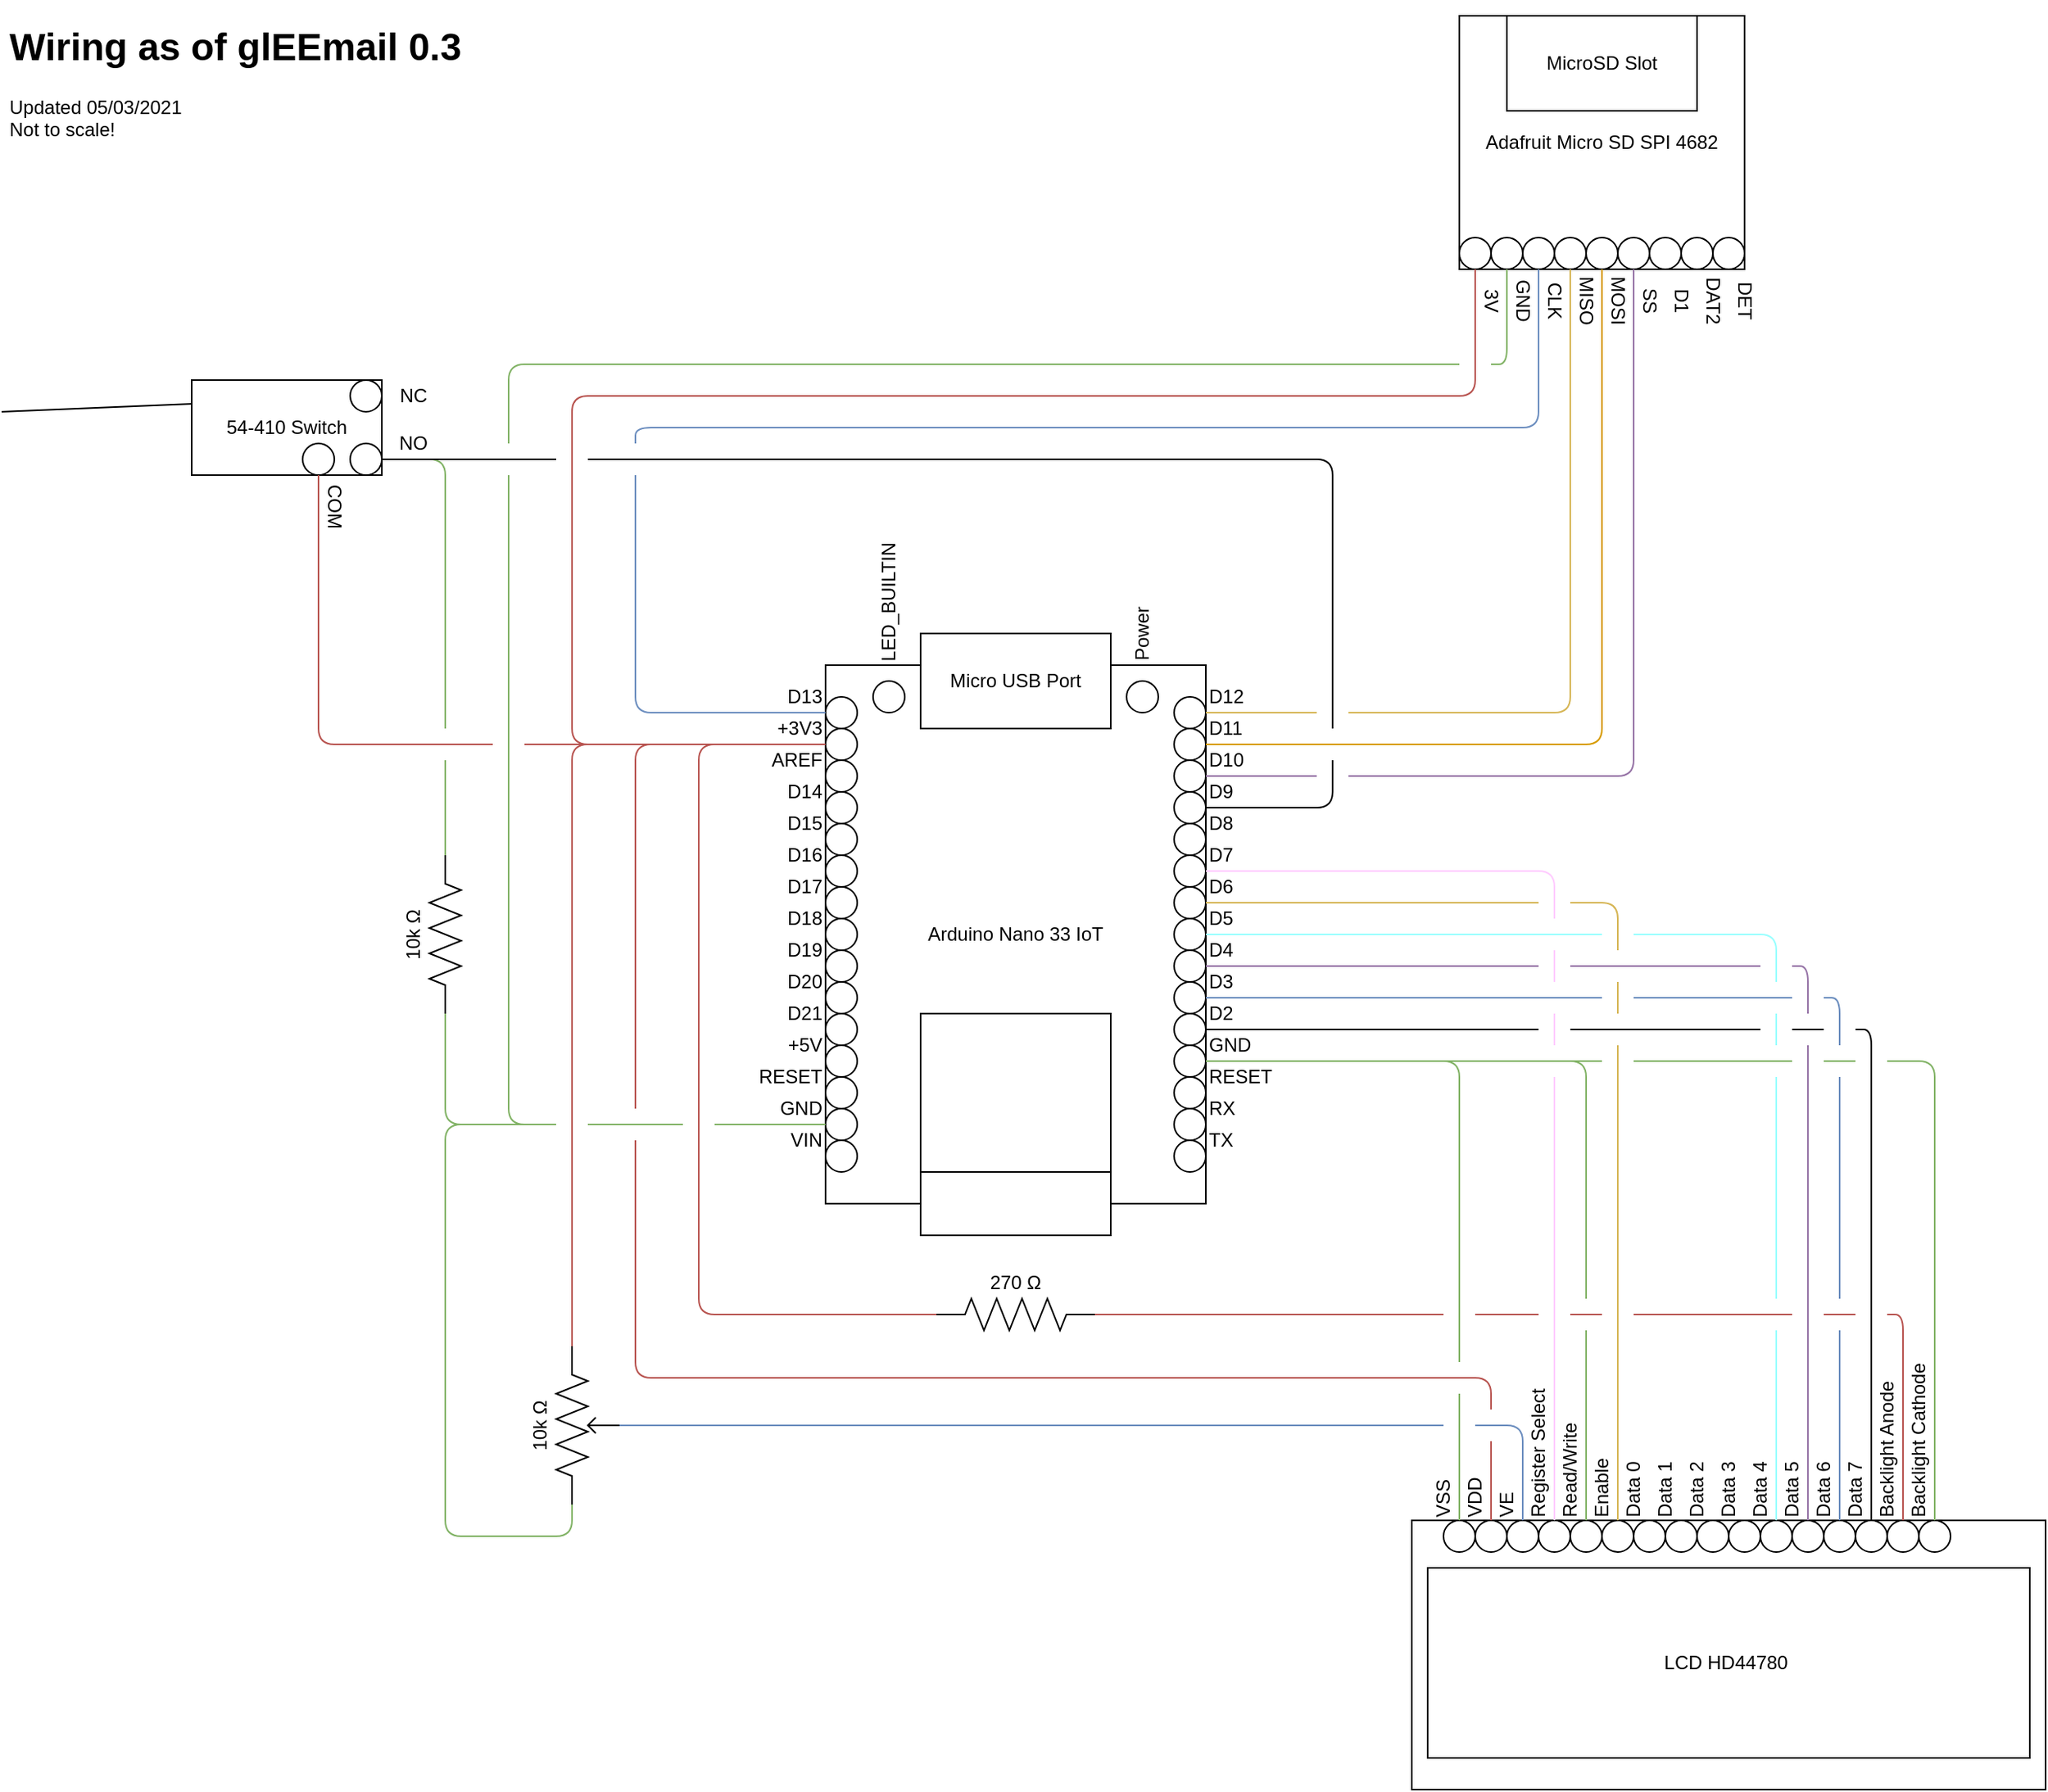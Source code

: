 <mxfile>
    <diagram id="PcLZSLNBghNSFwi_JfMx" name="Standard">
        <mxGraphModel dx="1734" dy="1550" grid="1" gridSize="10" guides="1" tooltips="1" connect="1" arrows="1" fold="1" page="0" pageScale="1" pageWidth="850" pageHeight="1100" math="0" shadow="0">
            <root>
                <mxCell id="0"/>
                <mxCell id="220" value="Background" parent="0"/>
                <mxCell id="262" value="&lt;h1&gt;Wiring as of glEEmail 0.3&lt;/h1&gt;&lt;p&gt;Updated 05/03/2021&lt;br&gt;Not to scale!&lt;/p&gt;" style="text;html=1;strokeColor=none;fillColor=none;spacing=5;spacingTop=-20;whiteSpace=wrap;overflow=hidden;rounded=0;" parent="220" vertex="1">
                    <mxGeometry x="40" y="-120" width="320" height="80" as="geometry"/>
                </mxCell>
                <mxCell id="1" value="Arduino" parent="0"/>
                <mxCell id="4" value="Arduino Nano 33 IoT" style="rounded=0;whiteSpace=wrap;html=1;" parent="1" vertex="1">
                    <mxGeometry x="560" y="290" width="240" height="340" as="geometry"/>
                </mxCell>
                <mxCell id="5" value="Micro USB Port" style="rounded=0;whiteSpace=wrap;html=1;" parent="1" vertex="1">
                    <mxGeometry x="620" y="270" width="120" height="60" as="geometry"/>
                </mxCell>
                <mxCell id="6" value="" style="rounded=0;whiteSpace=wrap;html=1;" parent="1" vertex="1">
                    <mxGeometry x="620" y="610" width="120" height="40" as="geometry"/>
                </mxCell>
                <mxCell id="7" value="" style="rounded=0;whiteSpace=wrap;html=1;" parent="1" vertex="1">
                    <mxGeometry x="620" y="510" width="120" height="100" as="geometry"/>
                </mxCell>
                <mxCell id="8" value="" style="ellipse;whiteSpace=wrap;html=1;aspect=fixed;" parent="1" vertex="1">
                    <mxGeometry x="780" y="310" width="20" height="20" as="geometry"/>
                </mxCell>
                <mxCell id="9" value="" style="ellipse;whiteSpace=wrap;html=1;aspect=fixed;" parent="1" vertex="1">
                    <mxGeometry x="780" y="330" width="20" height="20" as="geometry"/>
                </mxCell>
                <mxCell id="11" value="" style="ellipse;whiteSpace=wrap;html=1;aspect=fixed;" parent="1" vertex="1">
                    <mxGeometry x="780" y="350" width="20" height="20" as="geometry"/>
                </mxCell>
                <mxCell id="12" value="" style="ellipse;whiteSpace=wrap;html=1;aspect=fixed;" parent="1" vertex="1">
                    <mxGeometry x="780" y="370" width="20" height="20" as="geometry"/>
                </mxCell>
                <mxCell id="13" value="" style="ellipse;whiteSpace=wrap;html=1;aspect=fixed;" parent="1" vertex="1">
                    <mxGeometry x="780" y="390" width="20" height="20" as="geometry"/>
                </mxCell>
                <mxCell id="14" value="" style="ellipse;whiteSpace=wrap;html=1;aspect=fixed;" parent="1" vertex="1">
                    <mxGeometry x="780" y="410" width="20" height="20" as="geometry"/>
                </mxCell>
                <mxCell id="15" value="" style="ellipse;whiteSpace=wrap;html=1;aspect=fixed;" parent="1" vertex="1">
                    <mxGeometry x="780" y="430" width="20" height="20" as="geometry"/>
                </mxCell>
                <mxCell id="16" value="" style="ellipse;whiteSpace=wrap;html=1;aspect=fixed;" parent="1" vertex="1">
                    <mxGeometry x="780" y="450" width="20" height="20" as="geometry"/>
                </mxCell>
                <mxCell id="25" value="D12" style="text;html=1;strokeColor=none;fillColor=none;align=left;verticalAlign=middle;whiteSpace=wrap;rounded=0;" parent="1" vertex="1">
                    <mxGeometry x="800" y="300" width="40" height="20" as="geometry"/>
                </mxCell>
                <mxCell id="26" value="D11" style="text;html=1;strokeColor=none;fillColor=none;align=left;verticalAlign=middle;whiteSpace=wrap;rounded=0;" parent="1" vertex="1">
                    <mxGeometry x="800" y="320" width="40" height="20" as="geometry"/>
                </mxCell>
                <mxCell id="27" value="D10" style="text;html=1;strokeColor=none;fillColor=none;align=left;verticalAlign=middle;whiteSpace=wrap;rounded=0;" parent="1" vertex="1">
                    <mxGeometry x="800" y="340" width="40" height="20" as="geometry"/>
                </mxCell>
                <mxCell id="28" value="D9" style="text;html=1;strokeColor=none;fillColor=none;align=left;verticalAlign=middle;whiteSpace=wrap;rounded=0;" parent="1" vertex="1">
                    <mxGeometry x="800" y="360" width="40" height="20" as="geometry"/>
                </mxCell>
                <mxCell id="29" value="D8" style="text;html=1;strokeColor=none;fillColor=none;align=left;verticalAlign=middle;whiteSpace=wrap;rounded=0;" parent="1" vertex="1">
                    <mxGeometry x="800" y="380" width="40" height="20" as="geometry"/>
                </mxCell>
                <mxCell id="30" value="D7" style="text;html=1;strokeColor=none;fillColor=none;align=left;verticalAlign=middle;whiteSpace=wrap;rounded=0;" parent="1" vertex="1">
                    <mxGeometry x="800" y="400" width="40" height="20" as="geometry"/>
                </mxCell>
                <mxCell id="31" value="D6" style="text;html=1;strokeColor=none;fillColor=none;align=left;verticalAlign=middle;whiteSpace=wrap;rounded=0;" parent="1" vertex="1">
                    <mxGeometry x="800" y="420" width="40" height="20" as="geometry"/>
                </mxCell>
                <mxCell id="32" value="D5" style="text;html=1;strokeColor=none;fillColor=none;align=left;verticalAlign=middle;whiteSpace=wrap;rounded=0;" parent="1" vertex="1">
                    <mxGeometry x="800" y="440" width="40" height="20" as="geometry"/>
                </mxCell>
                <mxCell id="33" value="" style="ellipse;whiteSpace=wrap;html=1;aspect=fixed;" parent="1" vertex="1">
                    <mxGeometry x="780" y="470" width="20" height="20" as="geometry"/>
                </mxCell>
                <mxCell id="34" value="D4" style="text;html=1;strokeColor=none;fillColor=none;align=left;verticalAlign=middle;whiteSpace=wrap;rounded=0;" parent="1" vertex="1">
                    <mxGeometry x="800" y="460" width="40" height="20" as="geometry"/>
                </mxCell>
                <mxCell id="35" value="" style="ellipse;whiteSpace=wrap;html=1;aspect=fixed;" parent="1" vertex="1">
                    <mxGeometry x="780" y="490" width="20" height="20" as="geometry"/>
                </mxCell>
                <mxCell id="36" value="D3" style="text;html=1;strokeColor=none;fillColor=none;align=left;verticalAlign=middle;whiteSpace=wrap;rounded=0;" parent="1" vertex="1">
                    <mxGeometry x="800" y="480" width="40" height="20" as="geometry"/>
                </mxCell>
                <mxCell id="37" value="" style="ellipse;whiteSpace=wrap;html=1;aspect=fixed;" parent="1" vertex="1">
                    <mxGeometry x="780" y="510" width="20" height="20" as="geometry"/>
                </mxCell>
                <mxCell id="38" value="D2" style="text;html=1;strokeColor=none;fillColor=none;align=left;verticalAlign=middle;whiteSpace=wrap;rounded=0;" parent="1" vertex="1">
                    <mxGeometry x="800" y="500" width="40" height="20" as="geometry"/>
                </mxCell>
                <mxCell id="39" value="" style="ellipse;whiteSpace=wrap;html=1;aspect=fixed;" parent="1" vertex="1">
                    <mxGeometry x="780" y="530" width="20" height="20" as="geometry"/>
                </mxCell>
                <mxCell id="40" value="GND" style="text;html=1;strokeColor=none;fillColor=none;align=left;verticalAlign=middle;whiteSpace=wrap;rounded=0;" parent="1" vertex="1">
                    <mxGeometry x="800" y="520" width="40" height="20" as="geometry"/>
                </mxCell>
                <mxCell id="41" value="" style="ellipse;whiteSpace=wrap;html=1;aspect=fixed;" parent="1" vertex="1">
                    <mxGeometry x="780" y="550" width="20" height="20" as="geometry"/>
                </mxCell>
                <mxCell id="42" value="RESET" style="text;html=1;strokeColor=none;fillColor=none;align=left;verticalAlign=middle;whiteSpace=wrap;rounded=0;" parent="1" vertex="1">
                    <mxGeometry x="800" y="540" width="40" height="20" as="geometry"/>
                </mxCell>
                <mxCell id="43" value="" style="ellipse;whiteSpace=wrap;html=1;aspect=fixed;" parent="1" vertex="1">
                    <mxGeometry x="780" y="570" width="20" height="20" as="geometry"/>
                </mxCell>
                <mxCell id="44" value="RX" style="text;html=1;strokeColor=none;fillColor=none;align=left;verticalAlign=middle;whiteSpace=wrap;rounded=0;" parent="1" vertex="1">
                    <mxGeometry x="800" y="560" width="40" height="20" as="geometry"/>
                </mxCell>
                <mxCell id="45" value="" style="ellipse;whiteSpace=wrap;html=1;aspect=fixed;" parent="1" vertex="1">
                    <mxGeometry x="780" y="590" width="20" height="20" as="geometry"/>
                </mxCell>
                <mxCell id="46" value="TX" style="text;html=1;strokeColor=none;fillColor=none;align=left;verticalAlign=middle;whiteSpace=wrap;rounded=0;" parent="1" vertex="1">
                    <mxGeometry x="800" y="580" width="40" height="20" as="geometry"/>
                </mxCell>
                <mxCell id="62" value="" style="ellipse;whiteSpace=wrap;html=1;aspect=fixed;" parent="1" vertex="1">
                    <mxGeometry x="560" y="310" width="20" height="20" as="geometry"/>
                </mxCell>
                <mxCell id="63" value="" style="ellipse;whiteSpace=wrap;html=1;aspect=fixed;" parent="1" vertex="1">
                    <mxGeometry x="560" y="330" width="20" height="20" as="geometry"/>
                </mxCell>
                <mxCell id="64" value="" style="ellipse;whiteSpace=wrap;html=1;aspect=fixed;" parent="1" vertex="1">
                    <mxGeometry x="560" y="350" width="20" height="20" as="geometry"/>
                </mxCell>
                <mxCell id="65" value="" style="ellipse;whiteSpace=wrap;html=1;aspect=fixed;" parent="1" vertex="1">
                    <mxGeometry x="560" y="370" width="20" height="20" as="geometry"/>
                </mxCell>
                <mxCell id="66" value="" style="ellipse;whiteSpace=wrap;html=1;aspect=fixed;" parent="1" vertex="1">
                    <mxGeometry x="560" y="390" width="20" height="20" as="geometry"/>
                </mxCell>
                <mxCell id="67" value="" style="ellipse;whiteSpace=wrap;html=1;aspect=fixed;" parent="1" vertex="1">
                    <mxGeometry x="560" y="410" width="20" height="20" as="geometry"/>
                </mxCell>
                <mxCell id="68" value="" style="ellipse;whiteSpace=wrap;html=1;aspect=fixed;" parent="1" vertex="1">
                    <mxGeometry x="560" y="430" width="20" height="20" as="geometry"/>
                </mxCell>
                <mxCell id="69" value="" style="ellipse;whiteSpace=wrap;html=1;aspect=fixed;" parent="1" vertex="1">
                    <mxGeometry x="560" y="450" width="20" height="20" as="geometry"/>
                </mxCell>
                <mxCell id="70" value="" style="ellipse;whiteSpace=wrap;html=1;aspect=fixed;" parent="1" vertex="1">
                    <mxGeometry x="560" y="470" width="20" height="20" as="geometry"/>
                </mxCell>
                <mxCell id="71" value="" style="ellipse;whiteSpace=wrap;html=1;aspect=fixed;" parent="1" vertex="1">
                    <mxGeometry x="560" y="490" width="20" height="20" as="geometry"/>
                </mxCell>
                <mxCell id="72" value="" style="ellipse;whiteSpace=wrap;html=1;aspect=fixed;" parent="1" vertex="1">
                    <mxGeometry x="560" y="510" width="20" height="20" as="geometry"/>
                </mxCell>
                <mxCell id="73" value="" style="ellipse;whiteSpace=wrap;html=1;aspect=fixed;" parent="1" vertex="1">
                    <mxGeometry x="560" y="530" width="20" height="20" as="geometry"/>
                </mxCell>
                <mxCell id="74" value="" style="ellipse;whiteSpace=wrap;html=1;aspect=fixed;" parent="1" vertex="1">
                    <mxGeometry x="560" y="550" width="20" height="20" as="geometry"/>
                </mxCell>
                <mxCell id="75" value="" style="ellipse;whiteSpace=wrap;html=1;aspect=fixed;" parent="1" vertex="1">
                    <mxGeometry x="560" y="570" width="20" height="20" as="geometry"/>
                </mxCell>
                <mxCell id="76" value="" style="ellipse;whiteSpace=wrap;html=1;aspect=fixed;" parent="1" vertex="1">
                    <mxGeometry x="560" y="590" width="20" height="20" as="geometry"/>
                </mxCell>
                <mxCell id="77" value="D13" style="text;html=1;strokeColor=none;fillColor=none;align=right;verticalAlign=middle;whiteSpace=wrap;rounded=0;" parent="1" vertex="1">
                    <mxGeometry x="520" y="300" width="40" height="20" as="geometry"/>
                </mxCell>
                <mxCell id="78" value="+3V3" style="text;html=1;strokeColor=none;fillColor=none;align=right;verticalAlign=middle;whiteSpace=wrap;rounded=0;" parent="1" vertex="1">
                    <mxGeometry x="520" y="320" width="40" height="20" as="geometry"/>
                </mxCell>
                <mxCell id="79" value="AREF" style="text;html=1;strokeColor=none;fillColor=none;align=right;verticalAlign=middle;whiteSpace=wrap;rounded=0;" parent="1" vertex="1">
                    <mxGeometry x="520" y="340" width="40" height="20" as="geometry"/>
                </mxCell>
                <mxCell id="80" value="D14" style="text;html=1;strokeColor=none;fillColor=none;align=right;verticalAlign=middle;whiteSpace=wrap;rounded=0;" parent="1" vertex="1">
                    <mxGeometry x="520" y="360" width="40" height="20" as="geometry"/>
                </mxCell>
                <mxCell id="81" value="D15" style="text;html=1;strokeColor=none;fillColor=none;align=right;verticalAlign=middle;whiteSpace=wrap;rounded=0;" parent="1" vertex="1">
                    <mxGeometry x="520" y="380" width="40" height="20" as="geometry"/>
                </mxCell>
                <mxCell id="82" value="D16" style="text;html=1;strokeColor=none;fillColor=none;align=right;verticalAlign=middle;whiteSpace=wrap;rounded=0;" parent="1" vertex="1">
                    <mxGeometry x="520" y="400" width="40" height="20" as="geometry"/>
                </mxCell>
                <mxCell id="83" value="D17" style="text;html=1;strokeColor=none;fillColor=none;align=right;verticalAlign=middle;whiteSpace=wrap;rounded=0;" parent="1" vertex="1">
                    <mxGeometry x="520" y="420" width="40" height="20" as="geometry"/>
                </mxCell>
                <mxCell id="84" value="D18" style="text;html=1;strokeColor=none;fillColor=none;align=right;verticalAlign=middle;whiteSpace=wrap;rounded=0;" parent="1" vertex="1">
                    <mxGeometry x="520" y="440" width="40" height="20" as="geometry"/>
                </mxCell>
                <mxCell id="85" value="D19" style="text;html=1;strokeColor=none;fillColor=none;align=right;verticalAlign=middle;whiteSpace=wrap;rounded=0;" parent="1" vertex="1">
                    <mxGeometry x="520" y="460" width="40" height="20" as="geometry"/>
                </mxCell>
                <mxCell id="86" value="D20" style="text;html=1;strokeColor=none;fillColor=none;align=right;verticalAlign=middle;whiteSpace=wrap;rounded=0;" parent="1" vertex="1">
                    <mxGeometry x="520" y="480" width="40" height="20" as="geometry"/>
                </mxCell>
                <mxCell id="87" value="D21" style="text;html=1;strokeColor=none;fillColor=none;align=right;verticalAlign=middle;whiteSpace=wrap;rounded=0;" parent="1" vertex="1">
                    <mxGeometry x="520" y="500" width="40" height="20" as="geometry"/>
                </mxCell>
                <mxCell id="88" value="+5V" style="text;html=1;strokeColor=none;fillColor=none;align=right;verticalAlign=middle;whiteSpace=wrap;rounded=0;" parent="1" vertex="1">
                    <mxGeometry x="520" y="520" width="40" height="20" as="geometry"/>
                </mxCell>
                <mxCell id="89" value="RESET" style="text;html=1;strokeColor=none;fillColor=none;align=right;verticalAlign=middle;whiteSpace=wrap;rounded=0;" parent="1" vertex="1">
                    <mxGeometry x="520" y="540" width="40" height="20" as="geometry"/>
                </mxCell>
                <mxCell id="90" value="GND" style="text;html=1;strokeColor=none;fillColor=none;align=right;verticalAlign=middle;whiteSpace=wrap;rounded=0;" parent="1" vertex="1">
                    <mxGeometry x="520" y="560" width="40" height="20" as="geometry"/>
                </mxCell>
                <mxCell id="91" value="VIN" style="text;html=1;strokeColor=none;fillColor=none;align=right;verticalAlign=middle;whiteSpace=wrap;rounded=0;" parent="1" vertex="1">
                    <mxGeometry x="520" y="580" width="40" height="20" as="geometry"/>
                </mxCell>
                <mxCell id="93" value="" style="ellipse;whiteSpace=wrap;html=1;aspect=fixed;" parent="1" vertex="1">
                    <mxGeometry x="590" y="300" width="20" height="20" as="geometry"/>
                </mxCell>
                <mxCell id="94" value="" style="ellipse;whiteSpace=wrap;html=1;aspect=fixed;" parent="1" vertex="1">
                    <mxGeometry x="750" y="300" width="20" height="20" as="geometry"/>
                </mxCell>
                <mxCell id="95" value="LED_BUILTIN" style="text;html=1;strokeColor=none;fillColor=none;align=center;verticalAlign=middle;whiteSpace=wrap;rounded=0;rotation=-90;" parent="1" vertex="1">
                    <mxGeometry x="560" y="240" width="80" height="20" as="geometry"/>
                </mxCell>
                <mxCell id="96" value="Power" style="text;html=1;strokeColor=none;fillColor=none;align=center;verticalAlign=middle;whiteSpace=wrap;rounded=0;rotation=-90;" parent="1" vertex="1">
                    <mxGeometry x="740" y="260" width="40" height="20" as="geometry"/>
                </mxCell>
                <mxCell id="97" value="LCD HD44780" parent="0"/>
                <mxCell id="98" value="" style="rounded=0;whiteSpace=wrap;html=1;" parent="97" vertex="1">
                    <mxGeometry x="930" y="830" width="400" height="170" as="geometry"/>
                </mxCell>
                <mxCell id="99" value="LCD&amp;nbsp;&lt;span class=&quot;a-list-item&quot;&gt;HD44780&amp;nbsp;&lt;/span&gt;" style="rounded=0;whiteSpace=wrap;html=1;" parent="97" vertex="1">
                    <mxGeometry x="940" y="860" width="380" height="120" as="geometry"/>
                </mxCell>
                <mxCell id="100" value="" style="ellipse;whiteSpace=wrap;html=1;aspect=fixed;" parent="97" vertex="1">
                    <mxGeometry x="950" y="830" width="20" height="20" as="geometry"/>
                </mxCell>
                <mxCell id="101" value="" style="ellipse;whiteSpace=wrap;html=1;aspect=fixed;" parent="97" vertex="1">
                    <mxGeometry x="970" y="830" width="20" height="20" as="geometry"/>
                </mxCell>
                <mxCell id="102" value="" style="ellipse;whiteSpace=wrap;html=1;aspect=fixed;" parent="97" vertex="1">
                    <mxGeometry x="990" y="830" width="20" height="20" as="geometry"/>
                </mxCell>
                <mxCell id="103" value="" style="ellipse;whiteSpace=wrap;html=1;aspect=fixed;" parent="97" vertex="1">
                    <mxGeometry x="1010" y="830" width="20" height="20" as="geometry"/>
                </mxCell>
                <mxCell id="104" value="" style="ellipse;whiteSpace=wrap;html=1;aspect=fixed;" parent="97" vertex="1">
                    <mxGeometry x="1030" y="830" width="20" height="20" as="geometry"/>
                </mxCell>
                <mxCell id="105" value="" style="ellipse;whiteSpace=wrap;html=1;aspect=fixed;" parent="97" vertex="1">
                    <mxGeometry x="1050" y="830" width="20" height="20" as="geometry"/>
                </mxCell>
                <mxCell id="106" value="" style="ellipse;whiteSpace=wrap;html=1;aspect=fixed;" parent="97" vertex="1">
                    <mxGeometry x="1070" y="830" width="20" height="20" as="geometry"/>
                </mxCell>
                <mxCell id="107" value="" style="ellipse;whiteSpace=wrap;html=1;aspect=fixed;" parent="97" vertex="1">
                    <mxGeometry x="1090" y="830" width="20" height="20" as="geometry"/>
                </mxCell>
                <mxCell id="108" value="" style="ellipse;whiteSpace=wrap;html=1;aspect=fixed;" parent="97" vertex="1">
                    <mxGeometry x="1110" y="830" width="20" height="20" as="geometry"/>
                </mxCell>
                <mxCell id="109" value="" style="ellipse;whiteSpace=wrap;html=1;aspect=fixed;" parent="97" vertex="1">
                    <mxGeometry x="1130" y="830" width="20" height="20" as="geometry"/>
                </mxCell>
                <mxCell id="110" value="" style="ellipse;whiteSpace=wrap;html=1;aspect=fixed;" parent="97" vertex="1">
                    <mxGeometry x="1150" y="830" width="20" height="20" as="geometry"/>
                </mxCell>
                <mxCell id="111" value="" style="ellipse;whiteSpace=wrap;html=1;aspect=fixed;" parent="97" vertex="1">
                    <mxGeometry x="1170" y="830" width="20" height="20" as="geometry"/>
                </mxCell>
                <mxCell id="112" value="" style="ellipse;whiteSpace=wrap;html=1;aspect=fixed;" parent="97" vertex="1">
                    <mxGeometry x="1190" y="830" width="20" height="20" as="geometry"/>
                </mxCell>
                <mxCell id="113" value="" style="ellipse;whiteSpace=wrap;html=1;aspect=fixed;" parent="97" vertex="1">
                    <mxGeometry x="1210" y="830" width="20" height="20" as="geometry"/>
                </mxCell>
                <mxCell id="114" value="" style="ellipse;whiteSpace=wrap;html=1;aspect=fixed;" parent="97" vertex="1">
                    <mxGeometry x="1230" y="830" width="20" height="20" as="geometry"/>
                </mxCell>
                <mxCell id="115" value="" style="ellipse;whiteSpace=wrap;html=1;aspect=fixed;" parent="97" vertex="1">
                    <mxGeometry x="1250" y="830" width="20" height="20" as="geometry"/>
                </mxCell>
                <mxCell id="116" value="VSS" style="text;html=1;strokeColor=none;fillColor=none;align=left;verticalAlign=middle;whiteSpace=wrap;rounded=0;rotation=-90;" parent="97" vertex="1">
                    <mxGeometry x="930" y="800" width="40" height="20" as="geometry"/>
                </mxCell>
                <mxCell id="117" value="VDD" style="text;html=1;strokeColor=none;fillColor=none;align=left;verticalAlign=middle;whiteSpace=wrap;rounded=0;rotation=-90;" parent="97" vertex="1">
                    <mxGeometry x="950" y="800" width="40" height="20" as="geometry"/>
                </mxCell>
                <mxCell id="118" value="VE" style="text;html=1;strokeColor=none;fillColor=none;align=left;verticalAlign=middle;whiteSpace=wrap;rounded=0;rotation=-90;" parent="97" vertex="1">
                    <mxGeometry x="970" y="800" width="40" height="20" as="geometry"/>
                </mxCell>
                <mxCell id="119" value="Register Select" style="text;html=1;strokeColor=none;fillColor=none;align=left;verticalAlign=middle;whiteSpace=wrap;rounded=0;rotation=-90;" parent="97" vertex="1">
                    <mxGeometry x="965" y="775" width="90" height="20" as="geometry"/>
                </mxCell>
                <mxCell id="120" value="Read/Write" style="text;html=1;strokeColor=none;fillColor=none;align=left;verticalAlign=middle;whiteSpace=wrap;rounded=0;rotation=-90;" parent="97" vertex="1">
                    <mxGeometry x="995" y="785" width="70" height="20" as="geometry"/>
                </mxCell>
                <mxCell id="121" value="Enable" style="text;html=1;strokeColor=none;fillColor=none;align=left;verticalAlign=middle;whiteSpace=wrap;rounded=0;rotation=-90;" parent="97" vertex="1">
                    <mxGeometry x="1030" y="800" width="40" height="20" as="geometry"/>
                </mxCell>
                <mxCell id="122" value="Data 0" style="text;html=1;strokeColor=none;fillColor=none;align=left;verticalAlign=middle;whiteSpace=wrap;rounded=0;rotation=-90;" parent="97" vertex="1">
                    <mxGeometry x="1050" y="800" width="40" height="20" as="geometry"/>
                </mxCell>
                <mxCell id="123" value="Data 1" style="text;html=1;strokeColor=none;fillColor=none;align=left;verticalAlign=middle;whiteSpace=wrap;rounded=0;rotation=-90;" parent="97" vertex="1">
                    <mxGeometry x="1070" y="800" width="40" height="20" as="geometry"/>
                </mxCell>
                <mxCell id="124" value="Data 2" style="text;html=1;strokeColor=none;fillColor=none;align=left;verticalAlign=middle;whiteSpace=wrap;rounded=0;rotation=-90;" parent="97" vertex="1">
                    <mxGeometry x="1090" y="800" width="40" height="20" as="geometry"/>
                </mxCell>
                <mxCell id="125" value="Data 3" style="text;html=1;strokeColor=none;fillColor=none;align=left;verticalAlign=middle;whiteSpace=wrap;rounded=0;rotation=-90;" parent="97" vertex="1">
                    <mxGeometry x="1110" y="800" width="40" height="20" as="geometry"/>
                </mxCell>
                <mxCell id="126" value="Data 4" style="text;html=1;strokeColor=none;fillColor=none;align=left;verticalAlign=middle;whiteSpace=wrap;rounded=0;rotation=-90;" parent="97" vertex="1">
                    <mxGeometry x="1130" y="800" width="40" height="20" as="geometry"/>
                </mxCell>
                <mxCell id="127" value="Data 5" style="text;html=1;strokeColor=none;fillColor=none;align=left;verticalAlign=middle;whiteSpace=wrap;rounded=0;rotation=-90;" parent="97" vertex="1">
                    <mxGeometry x="1150" y="800" width="40" height="20" as="geometry"/>
                </mxCell>
                <mxCell id="128" value="Data 6" style="text;html=1;strokeColor=none;fillColor=none;align=left;verticalAlign=middle;whiteSpace=wrap;rounded=0;rotation=-90;" parent="97" vertex="1">
                    <mxGeometry x="1170" y="800" width="40" height="20" as="geometry"/>
                </mxCell>
                <mxCell id="129" value="Data 7" style="text;html=1;strokeColor=none;fillColor=none;align=left;verticalAlign=middle;whiteSpace=wrap;rounded=0;rotation=-90;" parent="97" vertex="1">
                    <mxGeometry x="1190" y="800" width="40" height="20" as="geometry"/>
                </mxCell>
                <mxCell id="130" value="Backlight Anode" style="text;html=1;strokeColor=none;fillColor=none;align=left;verticalAlign=middle;whiteSpace=wrap;rounded=0;rotation=-90;" parent="97" vertex="1">
                    <mxGeometry x="1185" y="775" width="90" height="20" as="geometry"/>
                </mxCell>
                <mxCell id="131" value="Backlight Cathode" style="text;html=1;strokeColor=none;fillColor=none;align=left;verticalAlign=middle;whiteSpace=wrap;rounded=0;rotation=-90;" parent="97" vertex="1">
                    <mxGeometry x="1200" y="770" width="100" height="20" as="geometry"/>
                </mxCell>
                <mxCell id="159" value="LCD HD44780 Wiring" parent="0"/>
                <mxCell id="162" value="" style="endArrow=none;html=1;exitX=0;exitY=1;exitDx=0;exitDy=0;fillColor=#d5e8d4;strokeColor=#82b366;" parent="159" source="40" edge="1">
                    <mxGeometry width="50" height="50" relative="1" as="geometry">
                        <mxPoint x="960" y="640" as="sourcePoint"/>
                        <mxPoint x="960" y="730" as="targetPoint"/>
                        <Array as="points">
                            <mxPoint x="960" y="540"/>
                        </Array>
                    </mxGeometry>
                </mxCell>
                <mxCell id="163" value="" style="endArrow=none;html=1;exitX=0;exitY=1;exitDx=0;exitDy=0;fillColor=#d5e8d4;strokeColor=#82b366;" parent="159" source="116" edge="1">
                    <mxGeometry width="50" height="50" relative="1" as="geometry">
                        <mxPoint x="960" y="770" as="sourcePoint"/>
                        <mxPoint x="960" y="750" as="targetPoint"/>
                    </mxGeometry>
                </mxCell>
                <mxCell id="164" value="" style="pointerEvents=1;verticalLabelPosition=bottom;shadow=0;dashed=0;align=center;html=1;verticalAlign=top;shape=mxgraph.electrical.resistors.potentiometer_2;rotation=-90;" parent="159" vertex="1">
                    <mxGeometry x="360" y="750" width="100" height="40" as="geometry"/>
                </mxCell>
                <mxCell id="165" value="" style="endArrow=none;html=1;exitX=0;exitY=1;exitDx=0;exitDy=0;fillColor=#dae8fc;strokeColor=#6c8ebf;" parent="159" source="118" edge="1">
                    <mxGeometry width="50" height="50" relative="1" as="geometry">
                        <mxPoint x="1000" y="670" as="sourcePoint"/>
                        <mxPoint x="970" y="770" as="targetPoint"/>
                        <Array as="points">
                            <mxPoint x="1000" y="770"/>
                        </Array>
                    </mxGeometry>
                </mxCell>
                <mxCell id="167" value="10k Ω" style="text;html=1;strokeColor=none;fillColor=none;align=center;verticalAlign=middle;whiteSpace=wrap;rounded=0;rotation=-90;" parent="159" vertex="1">
                    <mxGeometry x="360" y="760" width="40" height="20" as="geometry"/>
                </mxCell>
                <mxCell id="168" value="" style="endArrow=none;html=1;exitX=0;exitY=1;exitDx=0;exitDy=0;fillColor=#f8cecc;strokeColor=#b85450;" parent="159" source="117" edge="1">
                    <mxGeometry width="50" height="50" relative="1" as="geometry">
                        <mxPoint x="720" y="800" as="sourcePoint"/>
                        <mxPoint x="980" y="780" as="targetPoint"/>
                    </mxGeometry>
                </mxCell>
                <mxCell id="169" value="" style="endArrow=none;html=1;exitX=0.5;exitY=1;exitDx=0;exitDy=0;exitPerimeter=0;fillColor=#dae8fc;strokeColor=#6c8ebf;" parent="159" source="164" edge="1">
                    <mxGeometry width="50" height="50" relative="1" as="geometry">
                        <mxPoint x="410" y="770" as="sourcePoint"/>
                        <mxPoint x="950" y="770" as="targetPoint"/>
                    </mxGeometry>
                </mxCell>
                <mxCell id="170" value="" style="endArrow=none;html=1;entryX=0;entryY=0.25;entryDx=0;entryDy=0;entryPerimeter=0;fillColor=#d5e8d4;strokeColor=#82b366;" parent="159" target="164" edge="1">
                    <mxGeometry width="50" height="50" relative="1" as="geometry">
                        <mxPoint x="390" y="580" as="sourcePoint"/>
                        <mxPoint x="340" y="790" as="targetPoint"/>
                        <Array as="points">
                            <mxPoint x="320" y="580"/>
                            <mxPoint x="320" y="840"/>
                            <mxPoint x="400" y="840"/>
                        </Array>
                    </mxGeometry>
                </mxCell>
                <mxCell id="171" value="" style="endArrow=none;html=1;exitX=1;exitY=0.25;exitDx=0;exitDy=0;exitPerimeter=0;entryX=1;entryY=1;entryDx=0;entryDy=0;fillColor=#f8cecc;strokeColor=#b85450;" parent="159" source="164" target="78" edge="1">
                    <mxGeometry width="50" height="50" relative="1" as="geometry">
                        <mxPoint x="360" y="540" as="sourcePoint"/>
                        <mxPoint x="370" y="320" as="targetPoint"/>
                        <Array as="points">
                            <mxPoint x="400" y="340"/>
                        </Array>
                    </mxGeometry>
                </mxCell>
                <mxCell id="172" value="" style="endArrow=none;html=1;fillColor=#f8cecc;strokeColor=#b85450;" parent="159" edge="1">
                    <mxGeometry width="50" height="50" relative="1" as="geometry">
                        <mxPoint x="440" y="590" as="sourcePoint"/>
                        <mxPoint x="980" y="760" as="targetPoint"/>
                        <Array as="points">
                            <mxPoint x="440" y="740"/>
                            <mxPoint x="980" y="740"/>
                        </Array>
                    </mxGeometry>
                </mxCell>
                <mxCell id="173" value="" style="endArrow=none;html=1;fillColor=#d5e8d4;strokeColor=#82b366;" parent="159" edge="1">
                    <mxGeometry width="50" height="50" relative="1" as="geometry">
                        <mxPoint x="410" y="580" as="sourcePoint"/>
                        <mxPoint x="470" y="580" as="targetPoint"/>
                    </mxGeometry>
                </mxCell>
                <mxCell id="174" value="" style="endArrow=none;html=1;entryX=1;entryY=1;entryDx=0;entryDy=0;fillColor=#f8cecc;strokeColor=#b85450;" parent="159" target="78" edge="1">
                    <mxGeometry width="50" height="50" relative="1" as="geometry">
                        <mxPoint x="440" y="570" as="sourcePoint"/>
                        <mxPoint x="440" y="320" as="targetPoint"/>
                        <Array as="points">
                            <mxPoint x="440" y="340"/>
                        </Array>
                    </mxGeometry>
                </mxCell>
                <mxCell id="175" value="" style="endArrow=none;html=1;exitX=0;exitY=1;exitDx=0;exitDy=0;fillColor=#d5e8d4;strokeColor=#82b366;" parent="159" source="131" edge="1">
                    <mxGeometry width="50" height="50" relative="1" as="geometry">
                        <mxPoint x="1230" y="670" as="sourcePoint"/>
                        <mxPoint x="1230" y="540" as="targetPoint"/>
                        <Array as="points">
                            <mxPoint x="1260" y="540"/>
                        </Array>
                    </mxGeometry>
                </mxCell>
                <mxCell id="176" value="" style="pointerEvents=1;verticalLabelPosition=bottom;shadow=0;dashed=0;align=center;html=1;verticalAlign=top;shape=mxgraph.electrical.resistors.resistor_2;" parent="159" vertex="1">
                    <mxGeometry x="630" y="690" width="100" height="20" as="geometry"/>
                </mxCell>
                <mxCell id="177" value="" style="endArrow=none;html=1;exitX=1;exitY=0.5;exitDx=0;exitDy=0;exitPerimeter=0;fillColor=#f8cecc;strokeColor=#b85450;" parent="159" source="176" edge="1">
                    <mxGeometry width="50" height="50" relative="1" as="geometry">
                        <mxPoint x="800" y="720" as="sourcePoint"/>
                        <mxPoint x="950" y="700" as="targetPoint"/>
                    </mxGeometry>
                </mxCell>
                <mxCell id="178" value="" style="endArrow=none;html=1;entryX=0;entryY=1;entryDx=0;entryDy=0;fillColor=#f8cecc;strokeColor=#b85450;" parent="159" target="130" edge="1">
                    <mxGeometry width="50" height="50" relative="1" as="geometry">
                        <mxPoint x="1230" y="700" as="sourcePoint"/>
                        <mxPoint x="1240" y="700" as="targetPoint"/>
                        <Array as="points">
                            <mxPoint x="1240" y="700"/>
                        </Array>
                    </mxGeometry>
                </mxCell>
                <mxCell id="179" value="" style="endArrow=none;html=1;entryX=1;entryY=1;entryDx=0;entryDy=0;exitX=0;exitY=0.5;exitDx=0;exitDy=0;exitPerimeter=0;fillColor=#f8cecc;strokeColor=#b85450;" parent="159" source="176" target="78" edge="1">
                    <mxGeometry width="50" height="50" relative="1" as="geometry">
                        <mxPoint x="480" y="720" as="sourcePoint"/>
                        <mxPoint x="510" y="390" as="targetPoint"/>
                        <Array as="points">
                            <mxPoint x="480" y="700"/>
                            <mxPoint x="480" y="340"/>
                        </Array>
                    </mxGeometry>
                </mxCell>
                <mxCell id="180" value="" style="endArrow=none;html=1;entryX=1;entryY=1;entryDx=0;entryDy=0;fillColor=#d5e8d4;strokeColor=#82b366;" parent="159" target="90" edge="1">
                    <mxGeometry width="50" height="50" relative="1" as="geometry">
                        <mxPoint x="490" y="580" as="sourcePoint"/>
                        <mxPoint x="540" y="630" as="targetPoint"/>
                    </mxGeometry>
                </mxCell>
                <mxCell id="181" value="270 Ω" style="text;html=1;strokeColor=none;fillColor=none;align=center;verticalAlign=middle;whiteSpace=wrap;rounded=0;" parent="159" vertex="1">
                    <mxGeometry x="660" y="670" width="40" height="20" as="geometry"/>
                </mxCell>
                <mxCell id="182" value="" style="endArrow=none;html=1;exitX=0;exitY=1;exitDx=0;exitDy=0;fillColor=#e1d5e7;strokeColor=#FFCCFF;" parent="159" source="30" edge="1">
                    <mxGeometry width="50" height="50" relative="1" as="geometry">
                        <mxPoint x="870" y="440" as="sourcePoint"/>
                        <mxPoint x="1020" y="450" as="targetPoint"/>
                        <Array as="points">
                            <mxPoint x="1020" y="420"/>
                        </Array>
                    </mxGeometry>
                </mxCell>
                <mxCell id="183" value="" style="endArrow=none;html=1;exitX=0;exitY=1;exitDx=0;exitDy=0;fillColor=#e1d5e7;strokeColor=#FFCCFF;" parent="159" source="119" edge="1">
                    <mxGeometry width="50" height="50" relative="1" as="geometry">
                        <mxPoint x="1030" y="670" as="sourcePoint"/>
                        <mxPoint x="1020" y="550" as="targetPoint"/>
                    </mxGeometry>
                </mxCell>
                <mxCell id="184" value="" style="endArrow=none;html=1;fillColor=#f8cecc;strokeColor=#b85450;" parent="159" edge="1">
                    <mxGeometry width="50" height="50" relative="1" as="geometry">
                        <mxPoint x="970" y="700" as="sourcePoint"/>
                        <mxPoint x="1010" y="700" as="targetPoint"/>
                    </mxGeometry>
                </mxCell>
                <mxCell id="185" value="" style="endArrow=none;html=1;exitX=0;exitY=1;exitDx=0;exitDy=0;fillColor=#d5e8d4;strokeColor=#82b366;" parent="159" source="120" edge="1">
                    <mxGeometry width="50" height="50" relative="1" as="geometry">
                        <mxPoint x="1050" y="730" as="sourcePoint"/>
                        <mxPoint x="1040" y="710" as="targetPoint"/>
                    </mxGeometry>
                </mxCell>
                <mxCell id="186" value="" style="endArrow=none;html=1;entryX=0;entryY=1;entryDx=0;entryDy=0;fillColor=#d5e8d4;strokeColor=#82b366;" parent="159" target="40" edge="1">
                    <mxGeometry width="50" height="50" relative="1" as="geometry">
                        <mxPoint x="1040" y="690" as="sourcePoint"/>
                        <mxPoint x="1040" y="530" as="targetPoint"/>
                        <Array as="points">
                            <mxPoint x="1040" y="540"/>
                        </Array>
                    </mxGeometry>
                </mxCell>
                <mxCell id="187" value="" style="endArrow=none;html=1;exitX=0;exitY=1;exitDx=0;exitDy=0;fillColor=#fff2cc;strokeColor=#d6b656;" parent="159" source="31" edge="1">
                    <mxGeometry width="50" height="50" relative="1" as="geometry">
                        <mxPoint x="870" y="500" as="sourcePoint"/>
                        <mxPoint x="1010" y="440" as="targetPoint"/>
                    </mxGeometry>
                </mxCell>
                <mxCell id="188" value="" style="endArrow=none;html=1;fillColor=#fff2cc;strokeColor=#d6b656;" parent="159" edge="1">
                    <mxGeometry width="50" height="50" relative="1" as="geometry">
                        <mxPoint x="1030" y="440" as="sourcePoint"/>
                        <mxPoint x="1060" y="470" as="targetPoint"/>
                        <Array as="points">
                            <mxPoint x="1060" y="440"/>
                        </Array>
                    </mxGeometry>
                </mxCell>
                <mxCell id="189" value="" style="endArrow=none;html=1;exitX=0;exitY=1;exitDx=0;exitDy=0;fillColor=#d5e8d4;strokeColor=#82b366;" parent="159" source="40" edge="1">
                    <mxGeometry width="50" height="50" relative="1" as="geometry">
                        <mxPoint x="1140" y="520" as="sourcePoint"/>
                        <mxPoint x="1050" y="540" as="targetPoint"/>
                    </mxGeometry>
                </mxCell>
                <mxCell id="190" value="" style="endArrow=none;html=1;fillColor=#f8cecc;strokeColor=#b85450;" parent="159" edge="1">
                    <mxGeometry width="50" height="50" relative="1" as="geometry">
                        <mxPoint x="1050" y="700" as="sourcePoint"/>
                        <mxPoint x="1030" y="700" as="targetPoint"/>
                    </mxGeometry>
                </mxCell>
                <mxCell id="191" value="" style="endArrow=none;html=1;exitX=0;exitY=1;exitDx=0;exitDy=0;strokeColor=#99FFFF;" parent="159" source="32" edge="1">
                    <mxGeometry width="50" height="50" relative="1" as="geometry">
                        <mxPoint x="880" y="510" as="sourcePoint"/>
                        <mxPoint x="1050" y="460" as="targetPoint"/>
                    </mxGeometry>
                </mxCell>
                <mxCell id="192" value="" style="endArrow=none;html=1;fillColor=#e1d5e7;strokeColor=#FFCCFF;" parent="159" edge="1">
                    <mxGeometry width="50" height="50" relative="1" as="geometry">
                        <mxPoint x="1020" y="490" as="sourcePoint"/>
                        <mxPoint x="1020" y="470" as="targetPoint"/>
                    </mxGeometry>
                </mxCell>
                <mxCell id="193" value="" style="endArrow=none;html=1;strokeColor=#99FFFF;" parent="159" edge="1">
                    <mxGeometry width="50" height="50" relative="1" as="geometry">
                        <mxPoint x="1070" y="460" as="sourcePoint"/>
                        <mxPoint x="1160" y="490" as="targetPoint"/>
                        <Array as="points">
                            <mxPoint x="1160" y="460"/>
                        </Array>
                    </mxGeometry>
                </mxCell>
                <mxCell id="194" value="" style="endArrow=none;html=1;exitX=0;exitY=1;exitDx=0;exitDy=0;strokeColor=#99FFFF;" parent="159" source="126" edge="1">
                    <mxGeometry width="50" height="50" relative="1" as="geometry">
                        <mxPoint x="1140" y="780" as="sourcePoint"/>
                        <mxPoint x="1160" y="710" as="targetPoint"/>
                    </mxGeometry>
                </mxCell>
                <mxCell id="195" value="" style="endArrow=none;html=1;strokeColor=#99FFFF;" parent="159" edge="1">
                    <mxGeometry width="50" height="50" relative="1" as="geometry">
                        <mxPoint x="1160" y="690" as="sourcePoint"/>
                        <mxPoint x="1160" y="550" as="targetPoint"/>
                    </mxGeometry>
                </mxCell>
                <mxCell id="196" value="" style="endArrow=none;html=1;exitX=0;exitY=1;exitDx=0;exitDy=0;fillColor=#e1d5e7;strokeColor=#9673a6;" parent="159" source="34" edge="1">
                    <mxGeometry width="50" height="50" relative="1" as="geometry">
                        <mxPoint x="860" y="530" as="sourcePoint"/>
                        <mxPoint x="1010" y="480" as="targetPoint"/>
                    </mxGeometry>
                </mxCell>
                <mxCell id="197" value="" style="endArrow=none;html=1;fillColor=#e1d5e7;strokeColor=#9673a6;" parent="159" edge="1">
                    <mxGeometry width="50" height="50" relative="1" as="geometry">
                        <mxPoint x="1030" y="480" as="sourcePoint"/>
                        <mxPoint x="1150" y="480" as="targetPoint"/>
                    </mxGeometry>
                </mxCell>
                <mxCell id="198" value="" style="endArrow=none;html=1;exitX=0;exitY=1;exitDx=0;exitDy=0;fillColor=#fff2cc;strokeColor=#d6b656;" parent="159" source="121" edge="1">
                    <mxGeometry width="50" height="50" relative="1" as="geometry">
                        <mxPoint x="1040" y="550" as="sourcePoint"/>
                        <mxPoint x="1060" y="530" as="targetPoint"/>
                    </mxGeometry>
                </mxCell>
                <mxCell id="199" value="" style="endArrow=none;html=1;fillColor=#e1d5e7;strokeColor=#9673a6;" parent="159" edge="1">
                    <mxGeometry width="50" height="50" relative="1" as="geometry">
                        <mxPoint x="1170" y="480" as="sourcePoint"/>
                        <mxPoint x="1180" y="510" as="targetPoint"/>
                        <Array as="points">
                            <mxPoint x="1180" y="480"/>
                        </Array>
                    </mxGeometry>
                </mxCell>
                <mxCell id="200" value="" style="endArrow=none;html=1;fillColor=#d5e8d4;strokeColor=#82b366;" parent="159" edge="1">
                    <mxGeometry width="50" height="50" relative="1" as="geometry">
                        <mxPoint x="1070" y="540" as="sourcePoint"/>
                        <mxPoint x="1170" y="540" as="targetPoint"/>
                    </mxGeometry>
                </mxCell>
                <mxCell id="201" value="" style="endArrow=none;html=1;fillColor=#f8cecc;strokeColor=#b85450;" parent="159" edge="1">
                    <mxGeometry width="50" height="50" relative="1" as="geometry">
                        <mxPoint x="1070" y="700" as="sourcePoint"/>
                        <mxPoint x="1170" y="700" as="targetPoint"/>
                    </mxGeometry>
                </mxCell>
                <mxCell id="202" value="" style="endArrow=none;html=1;exitX=0;exitY=1;exitDx=0;exitDy=0;fillColor=#dae8fc;strokeColor=#6c8ebf;" parent="159" source="36" edge="1">
                    <mxGeometry width="50" height="50" relative="1" as="geometry">
                        <mxPoint x="900" y="540" as="sourcePoint"/>
                        <mxPoint x="1050" y="500" as="targetPoint"/>
                    </mxGeometry>
                </mxCell>
                <mxCell id="203" value="" style="endArrow=none;html=1;fillColor=#e1d5e7;strokeColor=#FFCCFF;" parent="159" edge="1">
                    <mxGeometry width="50" height="50" relative="1" as="geometry">
                        <mxPoint x="1020" y="530" as="sourcePoint"/>
                        <mxPoint x="1020" y="510" as="targetPoint"/>
                    </mxGeometry>
                </mxCell>
                <mxCell id="204" value="" style="endArrow=none;html=1;fillColor=#dae8fc;strokeColor=#6c8ebf;" parent="159" edge="1">
                    <mxGeometry width="50" height="50" relative="1" as="geometry">
                        <mxPoint x="1170" y="500" as="sourcePoint"/>
                        <mxPoint x="1070" y="500" as="targetPoint"/>
                    </mxGeometry>
                </mxCell>
                <mxCell id="205" value="" style="endArrow=none;html=1;strokeColor=#99FFFF;" parent="159" edge="1">
                    <mxGeometry width="50" height="50" relative="1" as="geometry">
                        <mxPoint x="1160" y="530" as="sourcePoint"/>
                        <mxPoint x="1160" y="510" as="targetPoint"/>
                    </mxGeometry>
                </mxCell>
                <mxCell id="206" value="" style="endArrow=none;html=1;fillColor=#dae8fc;strokeColor=#6c8ebf;" parent="159" edge="1">
                    <mxGeometry width="50" height="50" relative="1" as="geometry">
                        <mxPoint x="1190" y="500" as="sourcePoint"/>
                        <mxPoint x="1200" y="530" as="targetPoint"/>
                        <Array as="points">
                            <mxPoint x="1200" y="500"/>
                        </Array>
                    </mxGeometry>
                </mxCell>
                <mxCell id="207" value="" style="endArrow=none;html=1;fillColor=#dae8fc;strokeColor=#6c8ebf;" parent="159" edge="1">
                    <mxGeometry width="50" height="50" relative="1" as="geometry">
                        <mxPoint x="1200" y="690" as="sourcePoint"/>
                        <mxPoint x="1200" y="550" as="targetPoint"/>
                    </mxGeometry>
                </mxCell>
                <mxCell id="208" value="" style="endArrow=none;html=1;exitX=0;exitY=1;exitDx=0;exitDy=0;fillColor=#dae8fc;strokeColor=#6c8ebf;" parent="159" source="128" edge="1">
                    <mxGeometry width="50" height="50" relative="1" as="geometry">
                        <mxPoint x="1160" y="780" as="sourcePoint"/>
                        <mxPoint x="1200" y="710" as="targetPoint"/>
                    </mxGeometry>
                </mxCell>
                <mxCell id="209" value="" style="endArrow=none;html=1;exitX=0;exitY=1;exitDx=0;exitDy=0;" parent="159" source="38" edge="1">
                    <mxGeometry width="50" height="50" relative="1" as="geometry">
                        <mxPoint x="1320" y="560" as="sourcePoint"/>
                        <mxPoint x="1010" y="520" as="targetPoint"/>
                    </mxGeometry>
                </mxCell>
                <mxCell id="210" value="" style="endArrow=none;html=1;" parent="159" edge="1">
                    <mxGeometry width="50" height="50" relative="1" as="geometry">
                        <mxPoint x="1030" y="520" as="sourcePoint"/>
                        <mxPoint x="1150" y="520" as="targetPoint"/>
                    </mxGeometry>
                </mxCell>
                <mxCell id="211" value="" style="endArrow=none;html=1;fillColor=#fff2cc;strokeColor=#d6b656;" parent="159" edge="1">
                    <mxGeometry width="50" height="50" relative="1" as="geometry">
                        <mxPoint x="1060" y="510" as="sourcePoint"/>
                        <mxPoint x="1060" y="490" as="targetPoint"/>
                    </mxGeometry>
                </mxCell>
                <mxCell id="212" value="" style="endArrow=none;html=1;exitX=0;exitY=1;exitDx=0;exitDy=0;fillColor=#e1d5e7;strokeColor=#9673a6;" parent="159" source="127" edge="1">
                    <mxGeometry width="50" height="50" relative="1" as="geometry">
                        <mxPoint x="1290" y="550" as="sourcePoint"/>
                        <mxPoint x="1180" y="530" as="targetPoint"/>
                    </mxGeometry>
                </mxCell>
                <mxCell id="213" value="" style="endArrow=none;html=1;" parent="159" edge="1">
                    <mxGeometry width="50" height="50" relative="1" as="geometry">
                        <mxPoint x="1170" y="520" as="sourcePoint"/>
                        <mxPoint x="1190" y="520" as="targetPoint"/>
                    </mxGeometry>
                </mxCell>
                <mxCell id="214" value="" style="endArrow=none;html=1;exitX=0;exitY=1;exitDx=0;exitDy=0;" parent="159" source="129" edge="1">
                    <mxGeometry width="50" height="50" relative="1" as="geometry">
                        <mxPoint x="1220" y="530" as="sourcePoint"/>
                        <mxPoint x="1210" y="520" as="targetPoint"/>
                        <Array as="points">
                            <mxPoint x="1220" y="520"/>
                        </Array>
                    </mxGeometry>
                </mxCell>
                <mxCell id="215" value="" style="endArrow=none;html=1;fillColor=#d5e8d4;strokeColor=#82b366;" parent="159" edge="1">
                    <mxGeometry width="50" height="50" relative="1" as="geometry">
                        <mxPoint x="1210" y="540" as="sourcePoint"/>
                        <mxPoint x="1190" y="540" as="targetPoint"/>
                    </mxGeometry>
                </mxCell>
                <mxCell id="216" value="" style="endArrow=none;html=1;fillColor=#f8cecc;strokeColor=#b85450;" parent="159" edge="1">
                    <mxGeometry width="50" height="50" relative="1" as="geometry">
                        <mxPoint x="1190" y="700" as="sourcePoint"/>
                        <mxPoint x="1210" y="700" as="targetPoint"/>
                    </mxGeometry>
                </mxCell>
                <mxCell id="132" value="54-410 Switch" parent="0"/>
                <mxCell id="133" value="54-410 Switch" style="rounded=0;whiteSpace=wrap;html=1;align=center;" parent="132" vertex="1">
                    <mxGeometry x="160" y="110" width="120" height="60" as="geometry"/>
                </mxCell>
                <mxCell id="134" value="" style="ellipse;whiteSpace=wrap;html=1;aspect=fixed;" parent="132" vertex="1">
                    <mxGeometry x="260" y="110" width="20" height="20" as="geometry"/>
                </mxCell>
                <mxCell id="135" value="" style="ellipse;whiteSpace=wrap;html=1;aspect=fixed;" parent="132" vertex="1">
                    <mxGeometry x="260" y="150" width="20" height="20" as="geometry"/>
                </mxCell>
                <mxCell id="136" value="" style="ellipse;whiteSpace=wrap;html=1;aspect=fixed;" parent="132" vertex="1">
                    <mxGeometry x="230" y="150" width="20" height="20" as="geometry"/>
                </mxCell>
                <mxCell id="137" value="" style="endArrow=none;html=1;entryX=0;entryY=0.25;entryDx=0;entryDy=0;" parent="132" target="133" edge="1">
                    <mxGeometry width="50" height="50" relative="1" as="geometry">
                        <mxPoint x="40" y="130" as="sourcePoint"/>
                        <mxPoint x="260" y="330" as="targetPoint"/>
                    </mxGeometry>
                </mxCell>
                <mxCell id="138" value="NC" style="text;html=1;strokeColor=none;fillColor=none;align=center;verticalAlign=middle;whiteSpace=wrap;rounded=0;" parent="132" vertex="1">
                    <mxGeometry x="280" y="110" width="40" height="20" as="geometry"/>
                </mxCell>
                <mxCell id="139" value="NO" style="text;html=1;strokeColor=none;fillColor=none;align=center;verticalAlign=middle;whiteSpace=wrap;rounded=0;" parent="132" vertex="1">
                    <mxGeometry x="280" y="140" width="40" height="20" as="geometry"/>
                </mxCell>
                <mxCell id="140" value="COM" style="text;html=1;strokeColor=none;fillColor=none;align=center;verticalAlign=middle;whiteSpace=wrap;rounded=0;rotation=90;" parent="132" vertex="1">
                    <mxGeometry x="230" y="180" width="40" height="20" as="geometry"/>
                </mxCell>
                <mxCell id="144" value="54-410 Switch Wiring" parent="0"/>
                <mxCell id="154" value="" style="endArrow=none;html=1;entryX=0;entryY=1;entryDx=0;entryDy=0;fillColor=#f8cecc;strokeColor=#b85450;" parent="144" target="140" edge="1">
                    <mxGeometry width="50" height="50" relative="1" as="geometry">
                        <mxPoint x="350" y="340" as="sourcePoint"/>
                        <mxPoint x="380.0" y="170" as="targetPoint"/>
                        <Array as="points">
                            <mxPoint x="240" y="340"/>
                        </Array>
                    </mxGeometry>
                </mxCell>
                <mxCell id="155" value="" style="pointerEvents=1;verticalLabelPosition=bottom;shadow=0;dashed=0;align=center;html=1;verticalAlign=top;shape=mxgraph.electrical.resistors.resistor_2;rotation=90;" parent="144" vertex="1">
                    <mxGeometry x="270" y="450" width="100" height="20" as="geometry"/>
                </mxCell>
                <mxCell id="156" value="10k Ω" style="text;html=1;strokeColor=none;fillColor=none;align=center;verticalAlign=middle;whiteSpace=wrap;rounded=0;rotation=-90;" parent="144" vertex="1">
                    <mxGeometry x="280" y="450" width="40" height="20" as="geometry"/>
                </mxCell>
                <mxCell id="217" value="" style="endArrow=none;html=1;exitX=0;exitY=1;exitDx=0;exitDy=0;fillColor=#d5e8d4;strokeColor=#82b366;" parent="144" source="139" edge="1">
                    <mxGeometry width="50" height="50" relative="1" as="geometry">
                        <mxPoint x="320" y="290" as="sourcePoint"/>
                        <mxPoint x="320" y="330" as="targetPoint"/>
                        <Array as="points">
                            <mxPoint x="320" y="160"/>
                        </Array>
                    </mxGeometry>
                </mxCell>
                <mxCell id="218" value="" style="endArrow=none;html=1;exitX=0;exitY=0.5;exitDx=0;exitDy=0;exitPerimeter=0;fillColor=#d5e8d4;strokeColor=#82b366;" parent="144" source="155" edge="1">
                    <mxGeometry width="50" height="50" relative="1" as="geometry">
                        <mxPoint x="340" y="380" as="sourcePoint"/>
                        <mxPoint x="320" y="350" as="targetPoint"/>
                    </mxGeometry>
                </mxCell>
                <mxCell id="219" value="" style="endArrow=none;html=1;entryX=1;entryY=0.5;entryDx=0;entryDy=0;entryPerimeter=0;fillColor=#d5e8d4;strokeColor=#82b366;" parent="144" target="155" edge="1">
                    <mxGeometry width="50" height="50" relative="1" as="geometry">
                        <mxPoint x="390" y="580" as="sourcePoint"/>
                        <mxPoint x="200" y="570" as="targetPoint"/>
                        <Array as="points">
                            <mxPoint x="320" y="580"/>
                        </Array>
                    </mxGeometry>
                </mxCell>
                <mxCell id="221" value="" style="endArrow=none;html=1;" parent="144" edge="1">
                    <mxGeometry width="50" height="50" relative="1" as="geometry">
                        <mxPoint x="410" y="160" as="sourcePoint"/>
                        <mxPoint x="880" y="330" as="targetPoint"/>
                        <Array as="points">
                            <mxPoint x="880" y="160"/>
                        </Array>
                    </mxGeometry>
                </mxCell>
                <mxCell id="250" value="" style="endArrow=none;html=1;exitX=0;exitY=1;exitDx=0;exitDy=0;" parent="144" source="139" edge="1">
                    <mxGeometry width="50" height="50" relative="1" as="geometry">
                        <mxPoint x="320" y="120" as="sourcePoint"/>
                        <mxPoint x="390" y="160" as="targetPoint"/>
                    </mxGeometry>
                </mxCell>
                <mxCell id="252" value="" style="endArrow=none;html=1;entryX=1;entryY=1;entryDx=0;entryDy=0;fillColor=#f8cecc;strokeColor=#b85450;" parent="144" target="78" edge="1">
                    <mxGeometry width="50" height="50" relative="1" as="geometry">
                        <mxPoint x="370" y="340" as="sourcePoint"/>
                        <mxPoint x="470" y="270" as="targetPoint"/>
                    </mxGeometry>
                </mxCell>
                <mxCell id="256" value="" style="endArrow=none;html=1;exitX=0;exitY=1;exitDx=0;exitDy=0;" parent="144" source="28" edge="1">
                    <mxGeometry width="50" height="50" relative="1" as="geometry">
                        <mxPoint x="880" y="400" as="sourcePoint"/>
                        <mxPoint x="880" y="350" as="targetPoint"/>
                        <Array as="points">
                            <mxPoint x="880" y="380"/>
                        </Array>
                    </mxGeometry>
                </mxCell>
                <mxCell id="222" value="Adafruit MicroSD SPI 4682" parent="0"/>
                <mxCell id="223" value="Adafruit Micro SD SPI 4682" style="rounded=0;whiteSpace=wrap;html=1;" parent="222" vertex="1">
                    <mxGeometry x="960" y="-120" width="180" height="160" as="geometry"/>
                </mxCell>
                <mxCell id="224" value="MicroSD Slot" style="rounded=0;whiteSpace=wrap;html=1;" parent="222" vertex="1">
                    <mxGeometry x="990" y="-120" width="120" height="60" as="geometry"/>
                </mxCell>
                <mxCell id="226" value="" style="ellipse;whiteSpace=wrap;html=1;aspect=fixed;" parent="222" vertex="1">
                    <mxGeometry x="960" y="20" width="20" height="20" as="geometry"/>
                </mxCell>
                <mxCell id="227" value="" style="ellipse;whiteSpace=wrap;html=1;aspect=fixed;" parent="222" vertex="1">
                    <mxGeometry x="980" y="20" width="20" height="20" as="geometry"/>
                </mxCell>
                <mxCell id="228" value="" style="ellipse;whiteSpace=wrap;html=1;aspect=fixed;" parent="222" vertex="1">
                    <mxGeometry x="1000" y="20" width="20" height="20" as="geometry"/>
                </mxCell>
                <mxCell id="229" value="" style="ellipse;whiteSpace=wrap;html=1;aspect=fixed;" parent="222" vertex="1">
                    <mxGeometry x="1020" y="20" width="20" height="20" as="geometry"/>
                </mxCell>
                <mxCell id="230" value="" style="ellipse;whiteSpace=wrap;html=1;aspect=fixed;" parent="222" vertex="1">
                    <mxGeometry x="1040" y="20" width="20" height="20" as="geometry"/>
                </mxCell>
                <mxCell id="231" value="" style="ellipse;whiteSpace=wrap;html=1;aspect=fixed;" parent="222" vertex="1">
                    <mxGeometry x="1060" y="20" width="20" height="20" as="geometry"/>
                </mxCell>
                <mxCell id="232" value="" style="ellipse;whiteSpace=wrap;html=1;aspect=fixed;" parent="222" vertex="1">
                    <mxGeometry x="1080" y="20" width="20" height="20" as="geometry"/>
                </mxCell>
                <mxCell id="233" value="" style="ellipse;whiteSpace=wrap;html=1;aspect=fixed;" parent="222" vertex="1">
                    <mxGeometry x="1100" y="20" width="20" height="20" as="geometry"/>
                </mxCell>
                <mxCell id="234" value="" style="ellipse;whiteSpace=wrap;html=1;aspect=fixed;" parent="222" vertex="1">
                    <mxGeometry x="1120" y="20" width="20" height="20" as="geometry"/>
                </mxCell>
                <mxCell id="235" value="3V" style="text;html=1;strokeColor=none;fillColor=none;align=center;verticalAlign=middle;whiteSpace=wrap;rounded=0;rotation=90;" parent="222" vertex="1">
                    <mxGeometry x="960" y="50" width="40" height="20" as="geometry"/>
                </mxCell>
                <mxCell id="237" value="CLK" style="text;html=1;strokeColor=none;fillColor=none;align=center;verticalAlign=middle;whiteSpace=wrap;rounded=0;rotation=90;" parent="222" vertex="1">
                    <mxGeometry x="1000" y="50" width="40" height="20" as="geometry"/>
                </mxCell>
                <mxCell id="238" value="MISO" style="text;html=1;strokeColor=none;fillColor=none;align=center;verticalAlign=middle;whiteSpace=wrap;rounded=0;rotation=90;" parent="222" vertex="1">
                    <mxGeometry x="1020" y="50" width="40" height="20" as="geometry"/>
                </mxCell>
                <mxCell id="239" value="MOSI" style="text;html=1;strokeColor=none;fillColor=none;align=center;verticalAlign=middle;whiteSpace=wrap;rounded=0;rotation=90;" parent="222" vertex="1">
                    <mxGeometry x="1040" y="50" width="40" height="20" as="geometry"/>
                </mxCell>
                <mxCell id="240" value="SS" style="text;html=1;strokeColor=none;fillColor=none;align=center;verticalAlign=middle;whiteSpace=wrap;rounded=0;rotation=90;" parent="222" vertex="1">
                    <mxGeometry x="1060" y="50" width="40" height="20" as="geometry"/>
                </mxCell>
                <mxCell id="241" value="D1" style="text;html=1;strokeColor=none;fillColor=none;align=center;verticalAlign=middle;whiteSpace=wrap;rounded=0;rotation=90;" parent="222" vertex="1">
                    <mxGeometry x="1080" y="50" width="40" height="20" as="geometry"/>
                </mxCell>
                <mxCell id="242" value="DAT2" style="text;html=1;strokeColor=none;fillColor=none;align=center;verticalAlign=middle;whiteSpace=wrap;rounded=0;rotation=90;" parent="222" vertex="1">
                    <mxGeometry x="1100" y="50" width="40" height="20" as="geometry"/>
                </mxCell>
                <mxCell id="243" value="DET" style="text;html=1;strokeColor=none;fillColor=none;align=center;verticalAlign=middle;whiteSpace=wrap;rounded=0;rotation=90;" parent="222" vertex="1">
                    <mxGeometry x="1120" y="50" width="40" height="20" as="geometry"/>
                </mxCell>
                <mxCell id="244" value="GND" style="text;html=1;strokeColor=none;fillColor=none;align=center;verticalAlign=middle;whiteSpace=wrap;rounded=0;rotation=90;" parent="222" vertex="1">
                    <mxGeometry x="980" y="50" width="40" height="20" as="geometry"/>
                </mxCell>
                <mxCell id="245" value="Adagruit MicroSD SPI 4682 Wiring" parent="0"/>
                <mxCell id="246" value="" style="endArrow=none;html=1;fillColor=#f8cecc;strokeColor=#b85450;entryX=0;entryY=1;entryDx=0;entryDy=0;exitX=1;exitY=1;exitDx=0;exitDy=0;" parent="245" source="78" target="235" edge="1">
                    <mxGeometry width="50" height="50" relative="1" as="geometry">
                        <mxPoint x="410" y="390" as="sourcePoint"/>
                        <mxPoint x="900" y="80" as="targetPoint"/>
                        <Array as="points">
                            <mxPoint x="400" y="340"/>
                            <mxPoint x="400" y="120"/>
                            <mxPoint x="970" y="120"/>
                        </Array>
                    </mxGeometry>
                </mxCell>
                <mxCell id="248" value="" style="endArrow=none;html=1;entryX=0;entryY=1;entryDx=0;entryDy=0;fillColor=#d5e8d4;strokeColor=#82b366;" parent="245" target="244" edge="1">
                    <mxGeometry width="50" height="50" relative="1" as="geometry">
                        <mxPoint x="980" y="100" as="sourcePoint"/>
                        <mxPoint x="1040" y="120" as="targetPoint"/>
                        <Array as="points">
                            <mxPoint x="990" y="100"/>
                        </Array>
                    </mxGeometry>
                </mxCell>
                <mxCell id="249" value="" style="endArrow=none;html=1;fillColor=#d5e8d4;strokeColor=#82b366;" parent="245" edge="1">
                    <mxGeometry width="50" height="50" relative="1" as="geometry">
                        <mxPoint x="360" y="150" as="sourcePoint"/>
                        <mxPoint x="960" y="100" as="targetPoint"/>
                        <Array as="points">
                            <mxPoint x="360" y="100"/>
                        </Array>
                    </mxGeometry>
                </mxCell>
                <mxCell id="251" value="" style="endArrow=none;html=1;fillColor=#d5e8d4;strokeColor=#82b366;" parent="245" edge="1">
                    <mxGeometry width="50" height="50" relative="1" as="geometry">
                        <mxPoint x="390" y="580" as="sourcePoint"/>
                        <mxPoint x="360" y="170" as="targetPoint"/>
                        <Array as="points">
                            <mxPoint x="360" y="580"/>
                        </Array>
                    </mxGeometry>
                </mxCell>
                <mxCell id="253" value="" style="endArrow=none;html=1;entryX=0;entryY=1;entryDx=0;entryDy=0;fillColor=#fff2cc;strokeColor=#d6b656;" parent="245" target="238" edge="1">
                    <mxGeometry width="50" height="50" relative="1" as="geometry">
                        <mxPoint x="890" y="320" as="sourcePoint"/>
                        <mxPoint x="1070" y="170" as="targetPoint"/>
                        <Array as="points">
                            <mxPoint x="1030" y="320"/>
                        </Array>
                    </mxGeometry>
                </mxCell>
                <mxCell id="254" value="" style="endArrow=none;html=1;exitX=0;exitY=1;exitDx=0;exitDy=0;fillColor=#fff2cc;strokeColor=#d6b656;" parent="245" source="25" edge="1">
                    <mxGeometry width="50" height="50" relative="1" as="geometry">
                        <mxPoint x="910" y="310" as="sourcePoint"/>
                        <mxPoint x="870" y="320" as="targetPoint"/>
                    </mxGeometry>
                </mxCell>
                <mxCell id="255" value="" style="endArrow=none;html=1;entryX=0;entryY=1;entryDx=0;entryDy=0;exitX=0;exitY=1;exitDx=0;exitDy=0;fillColor=#ffe6cc;strokeColor=#d79b00;" parent="245" source="26" target="239" edge="1">
                    <mxGeometry width="50" height="50" relative="1" as="geometry">
                        <mxPoint x="1050" y="370" as="sourcePoint"/>
                        <mxPoint x="1120" y="150" as="targetPoint"/>
                        <Array as="points">
                            <mxPoint x="1050" y="340"/>
                        </Array>
                    </mxGeometry>
                </mxCell>
                <mxCell id="257" value="" style="endArrow=none;html=1;entryX=0;entryY=1;entryDx=0;entryDy=0;fillColor=#dae8fc;strokeColor=#6c8ebf;" parent="245" target="237" edge="1">
                    <mxGeometry width="50" height="50" relative="1" as="geometry">
                        <mxPoint x="440" y="150" as="sourcePoint"/>
                        <mxPoint x="1010" y="150" as="targetPoint"/>
                        <Array as="points">
                            <mxPoint x="440" y="140"/>
                            <mxPoint x="1010" y="140"/>
                        </Array>
                    </mxGeometry>
                </mxCell>
                <mxCell id="259" value="" style="endArrow=none;html=1;exitX=1;exitY=1;exitDx=0;exitDy=0;fillColor=#dae8fc;strokeColor=#6c8ebf;" parent="245" source="77" edge="1">
                    <mxGeometry width="50" height="50" relative="1" as="geometry">
                        <mxPoint x="440" y="240" as="sourcePoint"/>
                        <mxPoint x="440" y="170" as="targetPoint"/>
                        <Array as="points">
                            <mxPoint x="440" y="320"/>
                        </Array>
                    </mxGeometry>
                </mxCell>
                <mxCell id="260" value="" style="endArrow=none;html=1;entryX=0;entryY=1;entryDx=0;entryDy=0;fillColor=#e1d5e7;strokeColor=#9673a6;" parent="245" target="240" edge="1">
                    <mxGeometry width="50" height="50" relative="1" as="geometry">
                        <mxPoint x="890" y="360" as="sourcePoint"/>
                        <mxPoint x="1140" y="170" as="targetPoint"/>
                        <Array as="points">
                            <mxPoint x="1070" y="360"/>
                        </Array>
                    </mxGeometry>
                </mxCell>
                <mxCell id="261" value="" style="endArrow=none;html=1;exitX=0;exitY=1;exitDx=0;exitDy=0;fillColor=#e1d5e7;strokeColor=#9673a6;" parent="245" source="27" edge="1">
                    <mxGeometry width="50" height="50" relative="1" as="geometry">
                        <mxPoint x="940" y="420" as="sourcePoint"/>
                        <mxPoint x="870" y="360" as="targetPoint"/>
                    </mxGeometry>
                </mxCell>
            </root>
        </mxGraphModel>
    </diagram>
</mxfile>